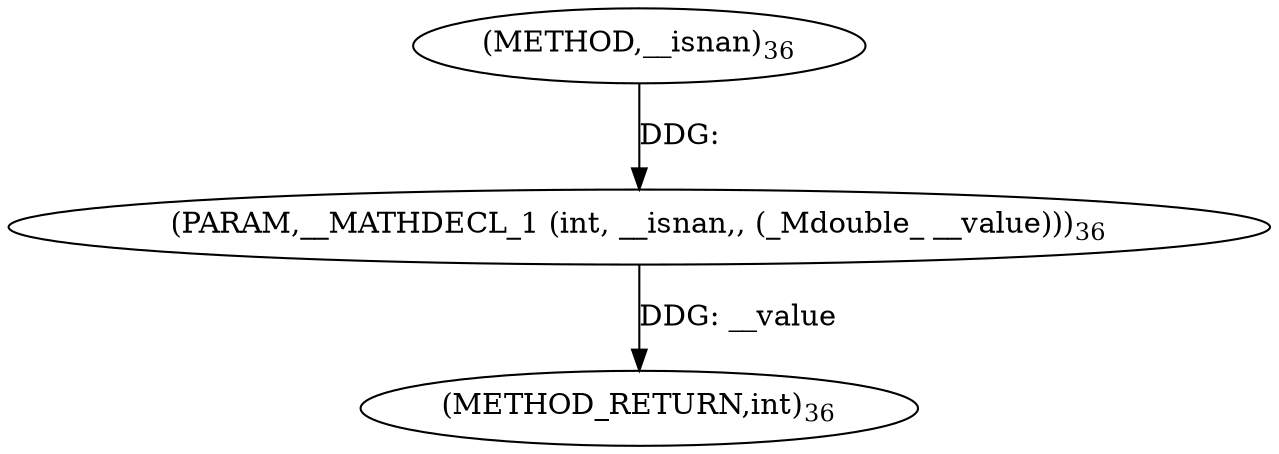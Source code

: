 digraph "__isnan" {  
"6229" [label = <(METHOD,__isnan)<SUB>36</SUB>> ]
"6231" [label = <(METHOD_RETURN,int)<SUB>36</SUB>> ]
"6230" [label = <(PARAM,__MATHDECL_1 (int, __isnan,, (_Mdouble_ __value)))<SUB>36</SUB>> ]
  "6230" -> "6231"  [ label = "DDG: __value"] 
  "6229" -> "6230"  [ label = "DDG: "] 
}
